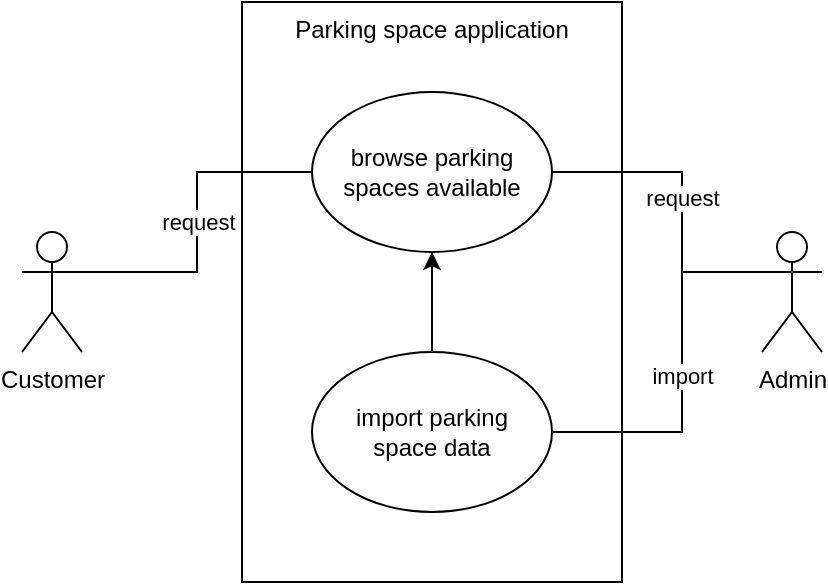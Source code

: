 <mxfile version="25.0.3">
  <diagram name="Page-1" id="peh04NGoVXQKsXlL27Pq">
    <mxGraphModel dx="1434" dy="822" grid="1" gridSize="10" guides="1" tooltips="1" connect="1" arrows="1" fold="1" page="1" pageScale="1" pageWidth="850" pageHeight="1100" math="0" shadow="0">
      <root>
        <mxCell id="0" />
        <mxCell id="1" parent="0" />
        <mxCell id="lo1yLwjspY8Cqhcy1PJH-6" value="Parking space application" style="rounded=0;whiteSpace=wrap;html=1;verticalAlign=top;" vertex="1" parent="1">
          <mxGeometry x="190" y="225" width="190" height="290" as="geometry" />
        </mxCell>
        <mxCell id="lo1yLwjspY8Cqhcy1PJH-9" value="request" style="edgeStyle=orthogonalEdgeStyle;rounded=0;orthogonalLoop=1;jettySize=auto;html=1;exitX=1;exitY=0.333;exitDx=0;exitDy=0;exitPerimeter=0;entryX=0;entryY=0.5;entryDx=0;entryDy=0;endArrow=none;endFill=0;" edge="1" parent="1" source="lo1yLwjspY8Cqhcy1PJH-1" target="lo1yLwjspY8Cqhcy1PJH-7">
          <mxGeometry relative="1" as="geometry" />
        </mxCell>
        <mxCell id="lo1yLwjspY8Cqhcy1PJH-1" value="Customer" style="shape=umlActor;verticalLabelPosition=bottom;verticalAlign=top;html=1;outlineConnect=0;" vertex="1" parent="1">
          <mxGeometry x="80" y="340" width="30" height="60" as="geometry" />
        </mxCell>
        <mxCell id="lo1yLwjspY8Cqhcy1PJH-10" value="request" style="edgeStyle=orthogonalEdgeStyle;rounded=0;orthogonalLoop=1;jettySize=auto;html=1;exitX=0;exitY=0.333;exitDx=0;exitDy=0;exitPerimeter=0;entryX=1;entryY=0.5;entryDx=0;entryDy=0;curved=0;endArrow=none;endFill=0;" edge="1" parent="1" source="lo1yLwjspY8Cqhcy1PJH-4" target="lo1yLwjspY8Cqhcy1PJH-7">
          <mxGeometry relative="1" as="geometry">
            <Array as="points">
              <mxPoint x="410" y="360" />
              <mxPoint x="410" y="310" />
            </Array>
          </mxGeometry>
        </mxCell>
        <mxCell id="lo1yLwjspY8Cqhcy1PJH-12" value="import" style="edgeStyle=orthogonalEdgeStyle;rounded=0;orthogonalLoop=1;jettySize=auto;html=1;exitX=0;exitY=0.333;exitDx=0;exitDy=0;exitPerimeter=0;entryX=1;entryY=0.5;entryDx=0;entryDy=0;endArrow=none;endFill=0;" edge="1" parent="1" source="lo1yLwjspY8Cqhcy1PJH-4" target="lo1yLwjspY8Cqhcy1PJH-8">
          <mxGeometry relative="1" as="geometry">
            <Array as="points">
              <mxPoint x="410" y="360" />
              <mxPoint x="410" y="440" />
            </Array>
          </mxGeometry>
        </mxCell>
        <mxCell id="lo1yLwjspY8Cqhcy1PJH-4" value="&lt;div&gt;Admin&lt;/div&gt;" style="shape=umlActor;verticalLabelPosition=bottom;verticalAlign=top;html=1;outlineConnect=0;" vertex="1" parent="1">
          <mxGeometry x="450" y="340" width="30" height="60" as="geometry" />
        </mxCell>
        <mxCell id="lo1yLwjspY8Cqhcy1PJH-7" value="browse parking spaces available" style="ellipse;whiteSpace=wrap;html=1;" vertex="1" parent="1">
          <mxGeometry x="225" y="270" width="120" height="80" as="geometry" />
        </mxCell>
        <mxCell id="lo1yLwjspY8Cqhcy1PJH-13" style="edgeStyle=orthogonalEdgeStyle;rounded=0;orthogonalLoop=1;jettySize=auto;html=1;exitX=0.5;exitY=0;exitDx=0;exitDy=0;entryX=0.5;entryY=1;entryDx=0;entryDy=0;" edge="1" parent="1" source="lo1yLwjspY8Cqhcy1PJH-8" target="lo1yLwjspY8Cqhcy1PJH-7">
          <mxGeometry relative="1" as="geometry" />
        </mxCell>
        <mxCell id="lo1yLwjspY8Cqhcy1PJH-8" value="&lt;div&gt;import parking&lt;/div&gt;&lt;div&gt;space data&lt;/div&gt;" style="ellipse;whiteSpace=wrap;html=1;" vertex="1" parent="1">
          <mxGeometry x="225" y="400" width="120" height="80" as="geometry" />
        </mxCell>
      </root>
    </mxGraphModel>
  </diagram>
</mxfile>
